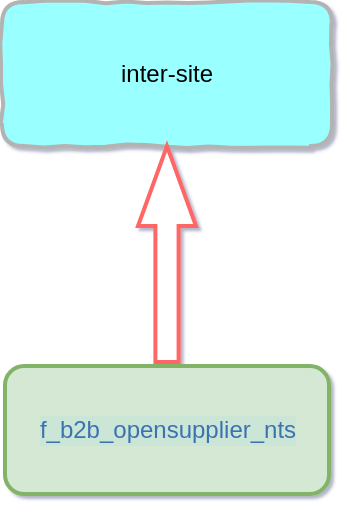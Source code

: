 <mxfile version="20.4.0" type="github">
  <diagram id="yWwvPQ7X9PmBNxhYb26-" name="第 1 页">
    <mxGraphModel dx="1018" dy="590" grid="0" gridSize="10" guides="1" tooltips="1" connect="1" arrows="1" fold="1" page="1" pageScale="1" pageWidth="1169" pageHeight="827" math="0" shadow="1">
      <root>
        <mxCell id="0" />
        <mxCell id="1" parent="0" />
        <mxCell id="VpSbuUXZv_KaPQMZYxhf-9" value="inter-site" style="rounded=1;whiteSpace=wrap;html=1;strokeWidth=2;strokeColor=#B3B3B3;fillColor=#99FFFF;comic=1;" parent="1" vertex="1">
          <mxGeometry x="427" y="142" width="165" height="72" as="geometry" />
        </mxCell>
        <mxCell id="VpSbuUXZv_KaPQMZYxhf-11" value="" style="html=1;shadow=0;dashed=0;align=center;verticalAlign=middle;shape=mxgraph.arrows2.arrow;dy=0.6;dx=40;direction=north;notch=0;strokeColor=#FF6666;strokeWidth=2;" parent="1" vertex="1">
          <mxGeometry x="495" y="214" width="29" height="108" as="geometry" />
        </mxCell>
        <mxCell id="VpSbuUXZv_KaPQMZYxhf-12" value="&lt;a style=&quot;color: rgb(59, 115, 175); text-decoration-line: none; outline: none 0px; position: relative; display: inline-block; box-sizing: border-box; font-family: tahoma, arial, &amp;quot;Hiragino Sans GB&amp;quot;, simsun, sans-serif; text-align: left; background-color: rgba(170, 221, 221, 0.25);&quot; data-hint=&quot;跳转gitlab网页查看工程&quot; target=&quot;_blank&quot; href=&quot;http://gitlab.corp.qunar.com/flight-pifa/f_b2b_opensupplier_nts&quot; class=&quot;git-href hint--top-right&quot;&gt;f_b2b_opensupplier_nts&lt;/a&gt;" style="rounded=1;whiteSpace=wrap;html=1;strokeColor=#82b366;strokeWidth=2;fillColor=#d5e8d4;" parent="1" vertex="1">
          <mxGeometry x="428.5" y="324" width="162" height="64" as="geometry" />
        </mxCell>
      </root>
    </mxGraphModel>
  </diagram>
</mxfile>
